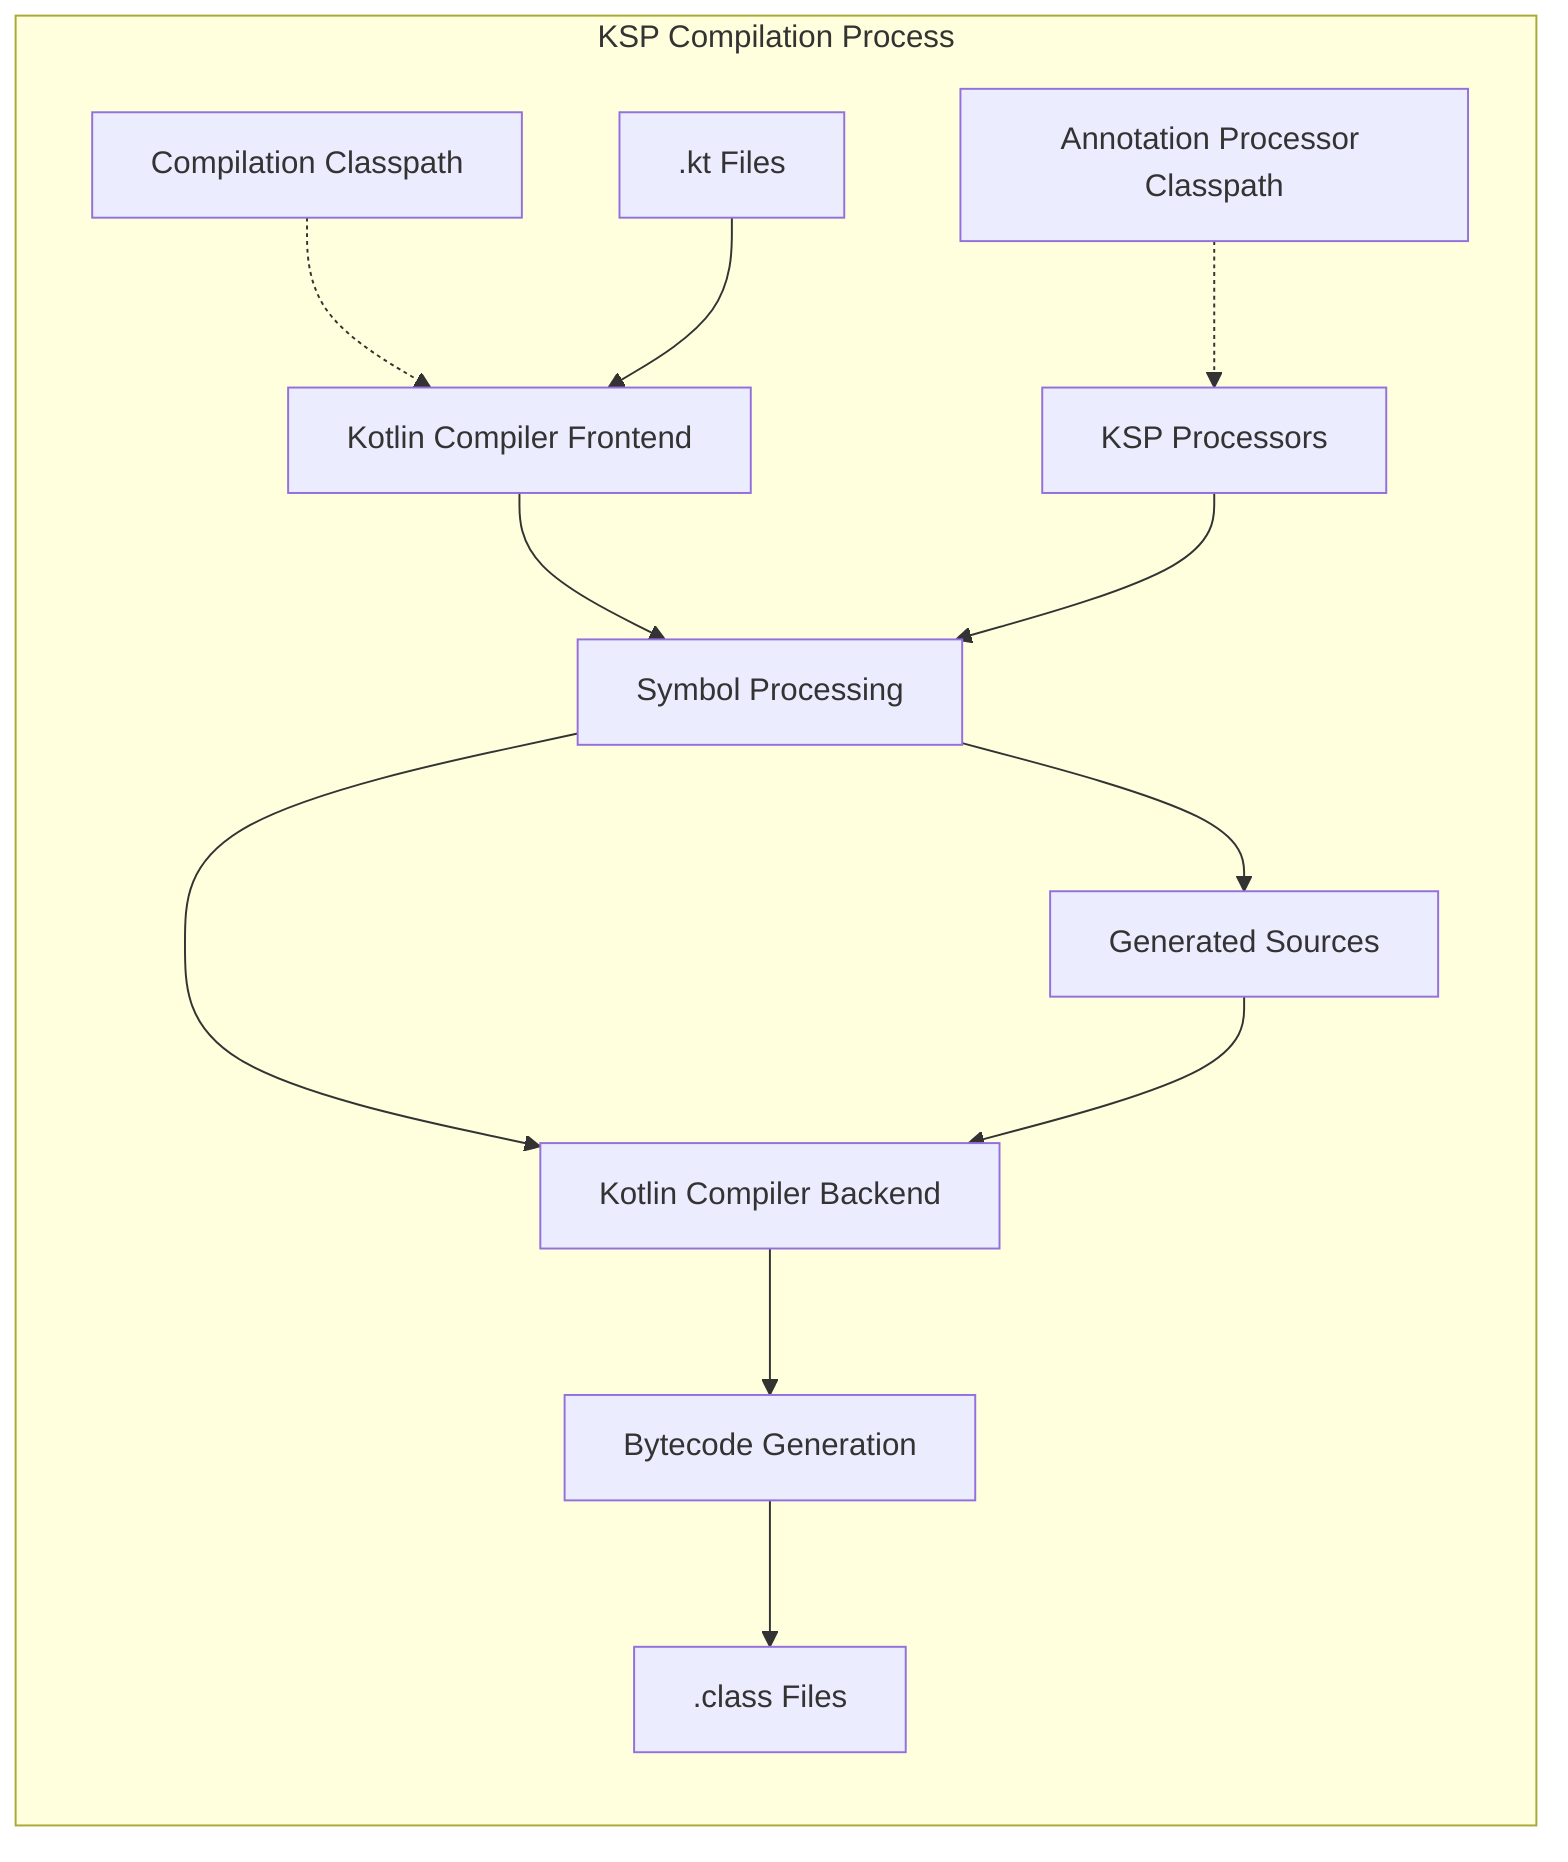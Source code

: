 %% KSP (Kotlin Symbol Processing) Flow
flowchart LR
    subgraph "KSP Compilation Process"
        CP2["Compilation Classpath"] -.-> B2
        AP["Annotation Processor Classpath"] -.-> D2
        A2[".kt Files"] --> B2["Kotlin Compiler Frontend"]
        B2 --> C2["Symbol Processing"]
        D2["KSP Processors"] --> C2
        C2 --> E2["Generated Sources"]
        C2 --> F2["Kotlin Compiler Backend"]
        E2 --> F2
        F2 --> G2["Bytecode Generation"]
        G2 --> H2[".class Files"]
    end